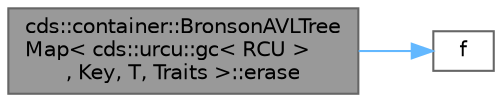 digraph "cds::container::BronsonAVLTreeMap&lt; cds::urcu::gc&lt; RCU &gt;, Key, T, Traits &gt;::erase"
{
 // LATEX_PDF_SIZE
  bgcolor="transparent";
  edge [fontname=Helvetica,fontsize=10,labelfontname=Helvetica,labelfontsize=10];
  node [fontname=Helvetica,fontsize=10,shape=box,height=0.2,width=0.4];
  rankdir="LR";
  Node1 [id="Node000001",label="cds::container::BronsonAVLTree\lMap\< cds::urcu::gc\< RCU \>\l, Key, T, Traits \>::erase",height=0.2,width=0.4,color="gray40", fillcolor="grey60", style="filled", fontcolor="black",tooltip="Delete key from the map"];
  Node1 -> Node2 [id="edge2_Node000001_Node000002",color="steelblue1",style="solid",tooltip=" "];
  Node2 [id="Node000002",label="f",height=0.2,width=0.4,color="grey40", fillcolor="white", style="filled",URL="$cxx11__tensor__map_8cpp.html#a7f507fea02198f6cb81c86640c7b1a4e",tooltip=" "];
}
